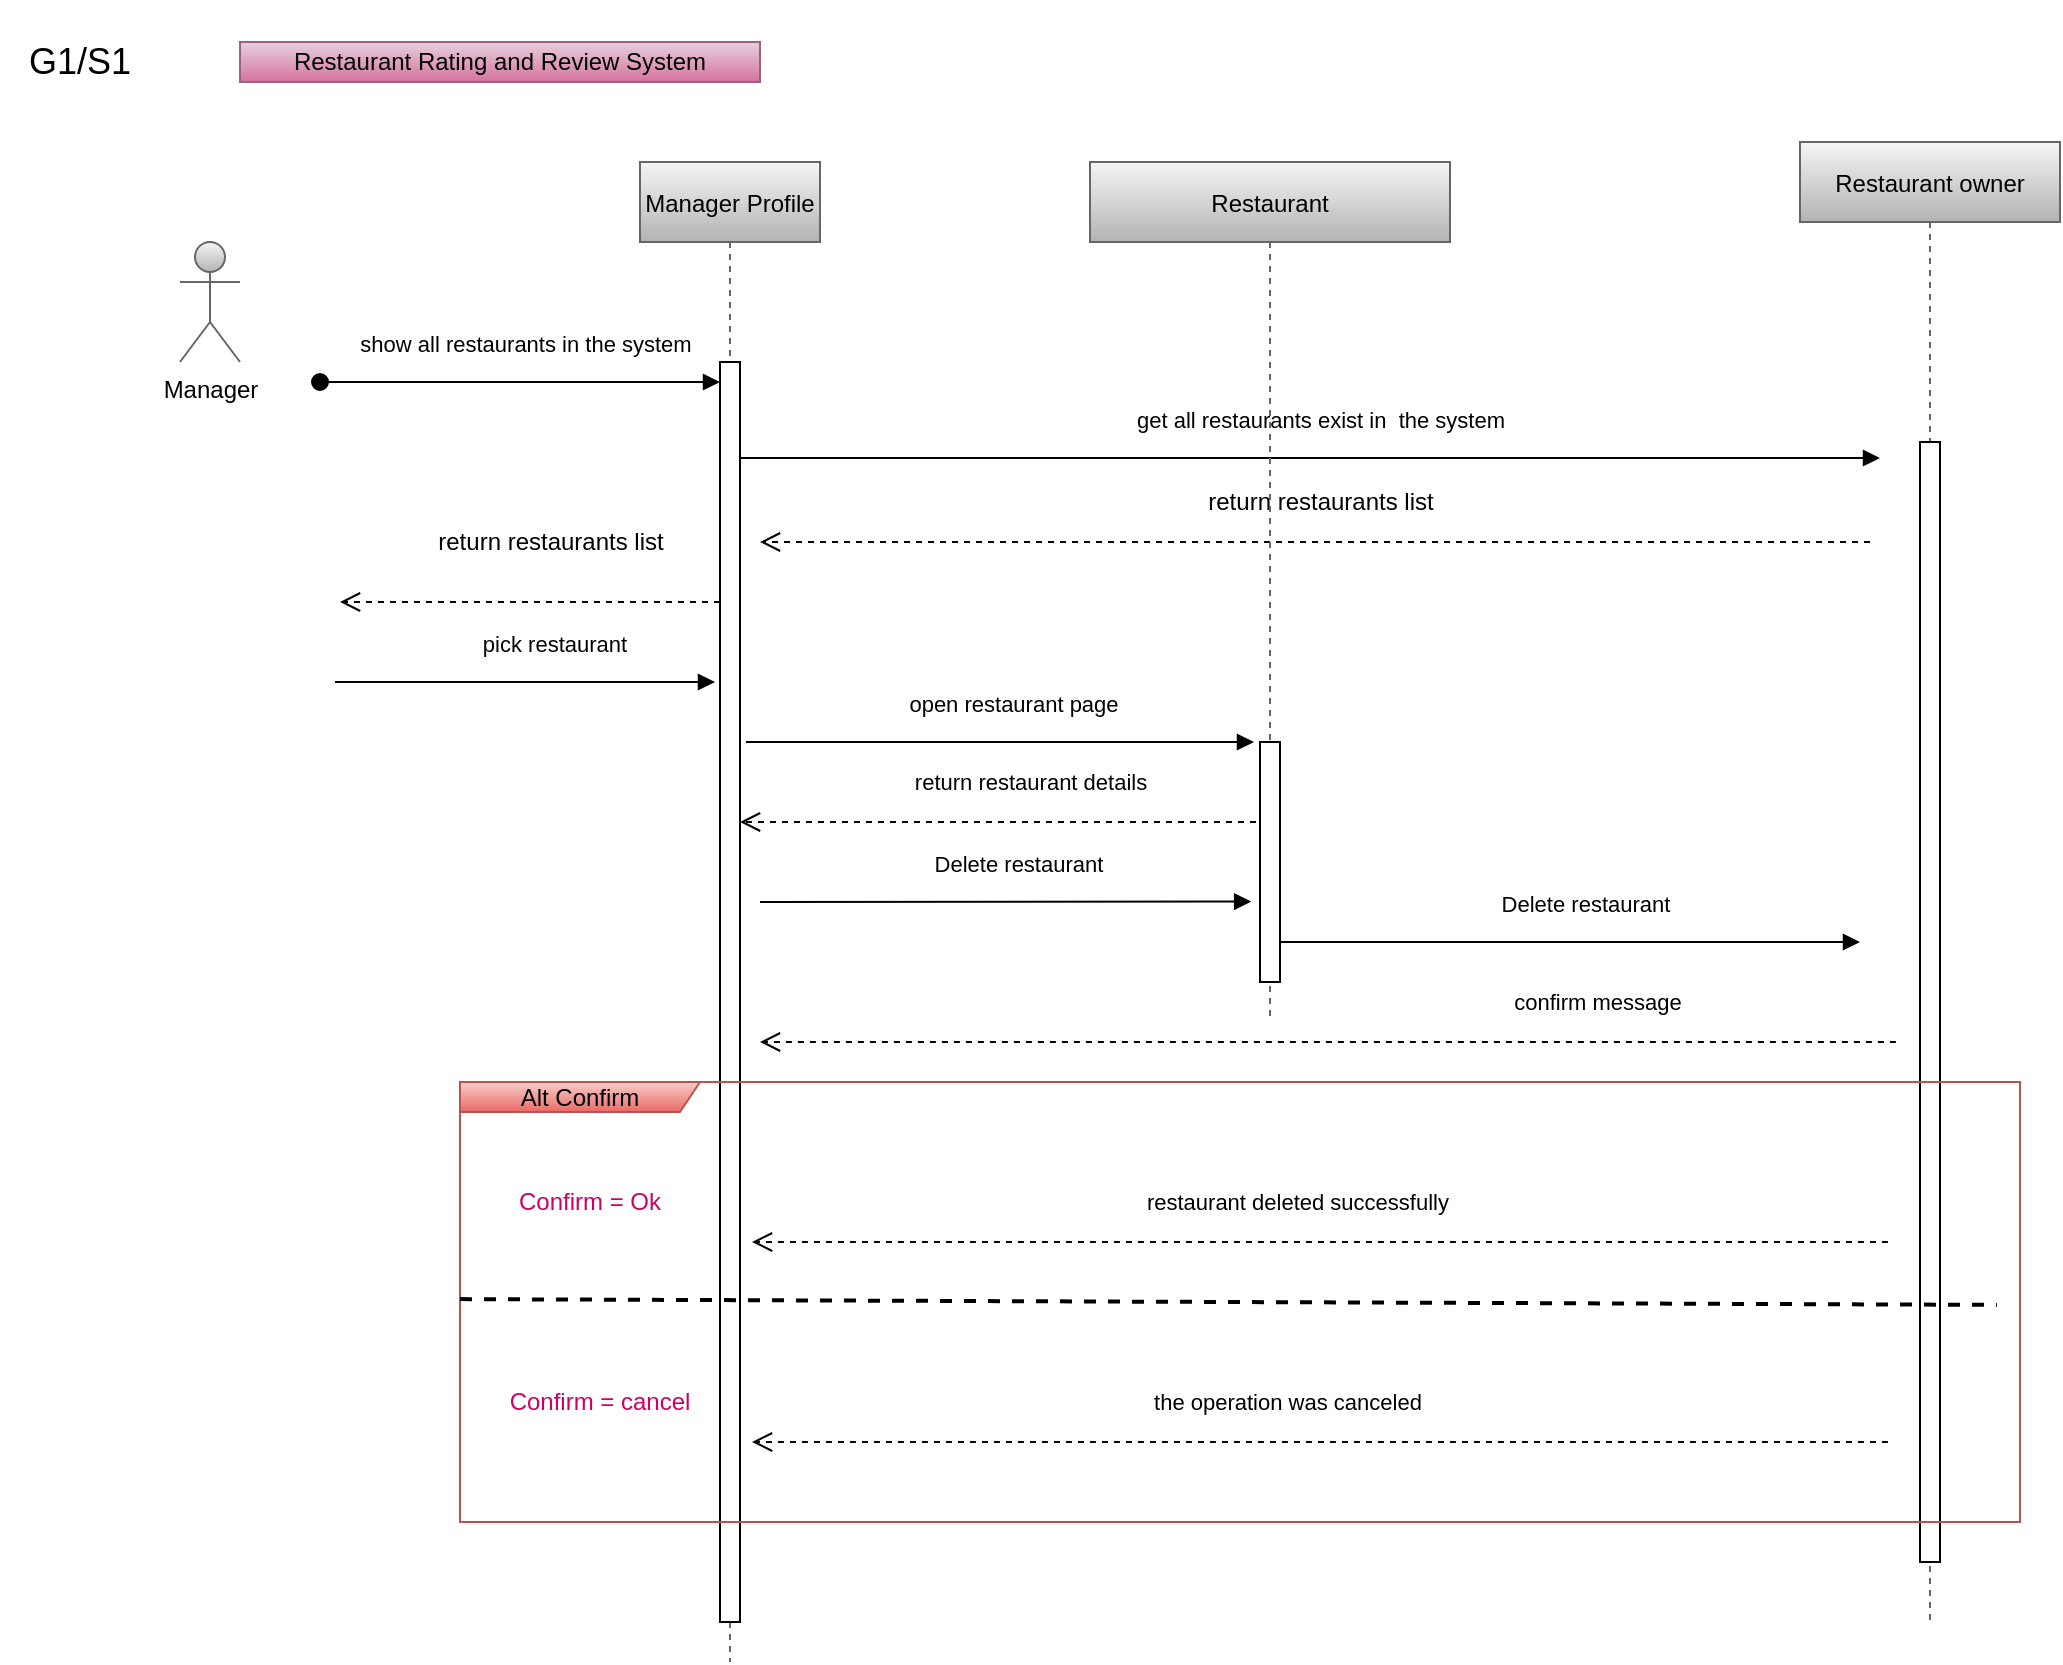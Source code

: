 <mxfile version="13.9.9" type="device"><diagram id="kgpKYQtTHZ0yAKxKKP6v" name="Page-1"><mxGraphModel dx="1874" dy="584" grid="1" gridSize="10" guides="1" tooltips="1" connect="1" arrows="1" fold="1" page="1" pageScale="1" pageWidth="850" pageHeight="1100" math="0" shadow="0"><root><mxCell id="0"/><mxCell id="1" parent="0"/><mxCell id="3nuBFxr9cyL0pnOWT2aG-1" value="Manager Profile" style="shape=umlLifeline;perimeter=lifelinePerimeter;container=1;collapsible=0;recursiveResize=0;rounded=0;shadow=0;strokeWidth=1;gradientColor=#b3b3b3;fillColor=#f5f5f5;strokeColor=#666666;" parent="1" vertex="1"><mxGeometry x="50" y="80" width="90" height="750" as="geometry"/></mxCell><mxCell id="3nuBFxr9cyL0pnOWT2aG-2" value="" style="points=[];perimeter=orthogonalPerimeter;rounded=0;shadow=0;strokeWidth=1;" parent="3nuBFxr9cyL0pnOWT2aG-1" vertex="1"><mxGeometry x="40" y="100" width="10" height="630" as="geometry"/></mxCell><mxCell id="3nuBFxr9cyL0pnOWT2aG-3" value="show all restaurants in the system" style="verticalAlign=bottom;startArrow=oval;endArrow=block;startSize=8;shadow=0;strokeWidth=1;" parent="3nuBFxr9cyL0pnOWT2aG-1" target="3nuBFxr9cyL0pnOWT2aG-2" edge="1"><mxGeometry x="0.032" y="10" relative="1" as="geometry"><mxPoint x="-160" y="110" as="sourcePoint"/><Array as="points"><mxPoint x="-40" y="110"/><mxPoint x="-20" y="110"/></Array><mxPoint as="offset"/></mxGeometry></mxCell><mxCell id="AzbDO-ufc7SEFpxVli7i-2" value="Manager" style="shape=umlActor;verticalLabelPosition=bottom;verticalAlign=top;html=1;outlineConnect=0;fillColor=#f5f5f5;strokeColor=#666666;gradientColor=#b3b3b3;" parent="1" vertex="1"><mxGeometry x="-180" y="120" width="30" height="60" as="geometry"/></mxCell><mxCell id="AzbDO-ufc7SEFpxVli7i-5" value="Restaurant owner" style="shape=umlLifeline;perimeter=lifelinePerimeter;container=1;collapsible=0;recursiveResize=0;rounded=0;shadow=0;strokeWidth=1;gradientColor=#b3b3b3;fillColor=#f5f5f5;strokeColor=#666666;" parent="1" vertex="1"><mxGeometry x="630" y="70" width="130" height="740" as="geometry"/></mxCell><mxCell id="AzbDO-ufc7SEFpxVli7i-6" value="" style="points=[];perimeter=orthogonalPerimeter;rounded=0;shadow=0;strokeWidth=1;" parent="AzbDO-ufc7SEFpxVli7i-5" vertex="1"><mxGeometry x="60" y="150" width="10" height="560" as="geometry"/></mxCell><mxCell id="AzbDO-ufc7SEFpxVli7i-10" value="Restaurant Rating and Review System" style="text;html=1;align=center;verticalAlign=middle;whiteSpace=wrap;rounded=0;fillColor=#e6d0de;strokeColor=#996185;gradientColor=#d5739d;" parent="1" vertex="1"><mxGeometry x="-150" y="20" width="260" height="20" as="geometry"/></mxCell><mxCell id="AzbDO-ufc7SEFpxVli7i-12" value="return restaurants list" style="text;html=1;align=center;verticalAlign=middle;resizable=0;points=[];autosize=1;" parent="1" vertex="1"><mxGeometry x="-60" y="260" width="130" height="20" as="geometry"/></mxCell><mxCell id="AzbDO-ufc7SEFpxVli7i-14" value="pick restaurant" style="verticalAlign=bottom;endArrow=block;shadow=0;strokeWidth=1;" parent="1" edge="1"><mxGeometry x="0.158" y="10" relative="1" as="geometry"><mxPoint x="-102.5" y="340" as="sourcePoint"/><mxPoint x="87.5" y="340" as="targetPoint"/><mxPoint as="offset"/></mxGeometry></mxCell><mxCell id="AzbDO-ufc7SEFpxVli7i-29" value="&lt;span style=&quot;font-size: 11px ; background-color: rgb(255 , 255 , 255)&quot;&gt;confirm message&amp;nbsp;&lt;/span&gt;" style="text;html=1;align=center;verticalAlign=middle;resizable=0;points=[];autosize=1;" parent="1" vertex="1"><mxGeometry x="480" y="490" width="100" height="20" as="geometry"/></mxCell><mxCell id="AzbDO-ufc7SEFpxVli7i-37" value="" style="verticalAlign=bottom;endArrow=open;dashed=1;endSize=8;shadow=0;strokeWidth=1;" parent="1" edge="1"><mxGeometry relative="1" as="geometry"><mxPoint x="-100" y="300" as="targetPoint"/><mxPoint x="90" y="300" as="sourcePoint"/><Array as="points"><mxPoint x="90" y="300"/><mxPoint x="40" y="300"/></Array></mxGeometry></mxCell><mxCell id="AzbDO-ufc7SEFpxVli7i-61" value="&lt;p style=&quot;line-height: 140% ; font-size: 18px&quot;&gt;G1/S1&lt;/p&gt;" style="text;html=1;strokeColor=none;fillColor=none;align=center;verticalAlign=middle;whiteSpace=wrap;rounded=0;sketch=0;" parent="1" vertex="1"><mxGeometry x="-270" y="20" width="80" height="20" as="geometry"/></mxCell><mxCell id="AzbDO-ufc7SEFpxVli7i-67" value="open restaurant page" style="verticalAlign=bottom;endArrow=block;shadow=0;strokeWidth=1;" parent="1" edge="1"><mxGeometry x="0.055" y="10" relative="1" as="geometry"><mxPoint x="103" y="370" as="sourcePoint"/><mxPoint x="357" y="370" as="targetPoint"/><Array as="points"/><mxPoint as="offset"/></mxGeometry></mxCell><mxCell id="AzbDO-ufc7SEFpxVli7i-76" value="" style="verticalAlign=bottom;endArrow=open;dashed=1;endSize=8;shadow=0;strokeWidth=1;" parent="1" edge="1"><mxGeometry relative="1" as="geometry"><mxPoint x="100" y="590" as="targetPoint"/><mxPoint x="100" y="590" as="sourcePoint"/><Array as="points"/></mxGeometry></mxCell><mxCell id="AzbDO-ufc7SEFpxVli7i-87" value="Delete restaurant" style="verticalAlign=bottom;endArrow=block;shadow=0;strokeWidth=1;entryX=-0.44;entryY=0.665;entryDx=0;entryDy=0;entryPerimeter=0;" parent="1" edge="1" target="3nuBFxr9cyL0pnOWT2aG-6"><mxGeometry x="0.055" y="10" relative="1" as="geometry"><mxPoint x="110" y="450" as="sourcePoint"/><mxPoint x="350" y="450" as="targetPoint"/><Array as="points"/><mxPoint as="offset"/></mxGeometry></mxCell><mxCell id="AzbDO-ufc7SEFpxVli7i-88" value="" style="verticalAlign=bottom;endArrow=open;dashed=1;endSize=8;shadow=0;strokeWidth=1;" parent="1" edge="1"><mxGeometry relative="1" as="geometry"><mxPoint x="110" y="520" as="targetPoint"/><mxPoint x="677.96" y="520.0" as="sourcePoint"/><Array as="points"><mxPoint x="638.46" y="520"/><mxPoint x="488.46" y="520"/></Array></mxGeometry></mxCell><mxCell id="AzbDO-ufc7SEFpxVli7i-92" value="" style="verticalAlign=bottom;endArrow=open;dashed=1;endSize=8;shadow=0;strokeWidth=1;" parent="1" edge="1"><mxGeometry relative="1" as="geometry"><mxPoint x="100" y="410" as="targetPoint"/><mxPoint x="370" y="410" as="sourcePoint"/><Array as="points"><mxPoint x="340" y="410"/><mxPoint x="300" y="410"/><mxPoint x="270" y="410"/></Array></mxGeometry></mxCell><mxCell id="AzbDO-ufc7SEFpxVli7i-93" value="&lt;span style=&quot;font-size: 11px ; background-color: rgb(255 , 255 , 255)&quot;&gt;return restaurant details&lt;/span&gt;" style="text;html=1;align=center;verticalAlign=middle;resizable=0;points=[];autosize=1;" parent="1" vertex="1"><mxGeometry x="180" y="380" width="130" height="20" as="geometry"/></mxCell><mxCell id="Z8gToUbC-1GTWrSDtGDa-2" value="get all restaurants exist in  the system" style="verticalAlign=bottom;endArrow=block;shadow=0;strokeWidth=1;" edge="1" parent="1" source="3nuBFxr9cyL0pnOWT2aG-2"><mxGeometry x="0.02" y="10" relative="1" as="geometry"><mxPoint x="100" y="214" as="sourcePoint"/><mxPoint x="670" y="228" as="targetPoint"/><mxPoint as="offset"/></mxGeometry></mxCell><mxCell id="Z8gToUbC-1GTWrSDtGDa-3" value="" style="verticalAlign=bottom;endArrow=open;dashed=1;endSize=8;shadow=0;strokeWidth=1;" edge="1" parent="1"><mxGeometry relative="1" as="geometry"><mxPoint x="110" y="270" as="targetPoint"/><mxPoint x="665" y="270" as="sourcePoint"/><Array as="points"><mxPoint x="595" y="270"/><mxPoint x="565" y="270"/></Array></mxGeometry></mxCell><mxCell id="Z8gToUbC-1GTWrSDtGDa-4" value="return restaurants list" style="text;html=1;align=center;verticalAlign=middle;resizable=0;points=[];autosize=1;" vertex="1" parent="1"><mxGeometry x="325" y="240" width="130" height="20" as="geometry"/></mxCell><mxCell id="Z8gToUbC-1GTWrSDtGDa-5" value="Delete restaurant" style="verticalAlign=bottom;endArrow=block;shadow=0;strokeWidth=1;exitX=1;exitY=0.833;exitDx=0;exitDy=0;exitPerimeter=0;" edge="1" parent="1" source="3nuBFxr9cyL0pnOWT2aG-6"><mxGeometry x="0.055" y="10" relative="1" as="geometry"><mxPoint x="390" y="470" as="sourcePoint"/><mxPoint x="660" y="470" as="targetPoint"/><Array as="points"><mxPoint x="440" y="470"/><mxPoint x="560" y="470"/></Array><mxPoint as="offset"/></mxGeometry></mxCell><mxCell id="Z8gToUbC-1GTWrSDtGDa-6" value="Alt Confirm" style="shape=umlFrame;whiteSpace=wrap;html=1;sketch=0;width=120;height=15;gradientColor=#ea6b66;fillColor=#f8cecc;strokeColor=#b85450;" vertex="1" parent="1"><mxGeometry x="-40" y="540" width="780" height="220" as="geometry"/></mxCell><mxCell id="3nuBFxr9cyL0pnOWT2aG-5" value="Restaurant" style="shape=umlLifeline;perimeter=lifelinePerimeter;container=1;collapsible=0;recursiveResize=0;rounded=0;shadow=0;strokeWidth=1;gradientColor=#b3b3b3;fillColor=#f5f5f5;strokeColor=#666666;" parent="1" vertex="1"><mxGeometry x="275" y="80" width="180" height="430" as="geometry"/></mxCell><mxCell id="3nuBFxr9cyL0pnOWT2aG-6" value="" style="points=[];perimeter=orthogonalPerimeter;rounded=0;shadow=0;strokeWidth=1;" parent="3nuBFxr9cyL0pnOWT2aG-5" vertex="1"><mxGeometry x="85" y="290" width="10" height="120" as="geometry"/></mxCell><mxCell id="Z8gToUbC-1GTWrSDtGDa-7" value="" style="verticalAlign=bottom;endArrow=open;dashed=1;endSize=8;shadow=0;strokeWidth=1;" edge="1" parent="1"><mxGeometry relative="1" as="geometry"><mxPoint x="106.02" y="620" as="targetPoint"/><mxPoint x="673.98" y="620" as="sourcePoint"/><Array as="points"><mxPoint x="634.48" y="620"/><mxPoint x="484.48" y="620"/></Array></mxGeometry></mxCell><mxCell id="Z8gToUbC-1GTWrSDtGDa-8" value="" style="verticalAlign=bottom;endArrow=open;dashed=1;endSize=8;shadow=0;strokeWidth=1;" edge="1" parent="1"><mxGeometry relative="1" as="geometry"><mxPoint x="106.02" y="720" as="targetPoint"/><mxPoint x="673.98" y="720" as="sourcePoint"/><Array as="points"><mxPoint x="634.48" y="720"/><mxPoint x="484.48" y="720"/></Array></mxGeometry></mxCell><mxCell id="Z8gToUbC-1GTWrSDtGDa-9" value="&lt;span style=&quot;font-size: 11px ; background-color: rgb(255 , 255 , 255)&quot;&gt;restaurant deleted successfully&amp;nbsp;&lt;/span&gt;" style="text;html=1;align=center;verticalAlign=middle;resizable=0;points=[];autosize=1;" vertex="1" parent="1"><mxGeometry x="295" y="590" width="170" height="20" as="geometry"/></mxCell><mxCell id="Z8gToUbC-1GTWrSDtGDa-10" value="&lt;span style=&quot;font-size: 11px ; background-color: rgb(255 , 255 , 255)&quot;&gt;the operation was canceled&amp;nbsp;&lt;/span&gt;" style="text;html=1;align=center;verticalAlign=middle;resizable=0;points=[];autosize=1;" vertex="1" parent="1"><mxGeometry x="300" y="690" width="150" height="20" as="geometry"/></mxCell><mxCell id="Z8gToUbC-1GTWrSDtGDa-11" value="" style="endArrow=none;html=1;strokeWidth=2;dashed=1;exitX=0.002;exitY=0.454;exitDx=0;exitDy=0;exitPerimeter=0;" edge="1" parent="1"><mxGeometry width="50" height="50" relative="1" as="geometry"><mxPoint x="-40.0" y="648.56" as="sourcePoint"/><mxPoint x="728.44" y="651.44" as="targetPoint"/><Array as="points"/></mxGeometry></mxCell><mxCell id="Z8gToUbC-1GTWrSDtGDa-12" value="&lt;font color=&quot;#cc0066&quot;&gt;Confirm = Ok&lt;/font&gt;" style="text;html=1;strokeColor=none;fillColor=none;align=center;verticalAlign=middle;whiteSpace=wrap;rounded=0;sketch=0;" vertex="1" parent="1"><mxGeometry x="-20" y="590" width="90" height="20" as="geometry"/></mxCell><mxCell id="Z8gToUbC-1GTWrSDtGDa-13" value="&lt;font color=&quot;#cc0066&quot;&gt;Confirm = cancel&lt;/font&gt;" style="text;html=1;strokeColor=none;fillColor=none;align=center;verticalAlign=middle;whiteSpace=wrap;rounded=0;sketch=0;" vertex="1" parent="1"><mxGeometry x="-20" y="690" width="100" height="20" as="geometry"/></mxCell></root></mxGraphModel></diagram></mxfile>